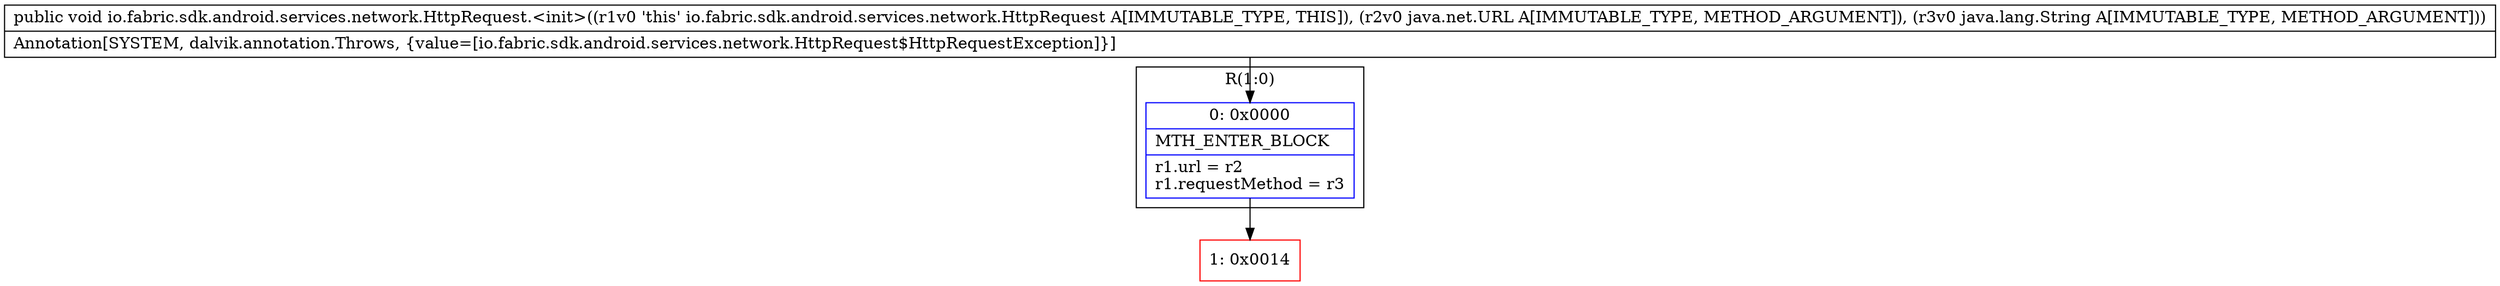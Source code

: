 digraph "CFG forio.fabric.sdk.android.services.network.HttpRequest.\<init\>(Ljava\/net\/URL;Ljava\/lang\/String;)V" {
subgraph cluster_Region_1449169547 {
label = "R(1:0)";
node [shape=record,color=blue];
Node_0 [shape=record,label="{0\:\ 0x0000|MTH_ENTER_BLOCK\l|r1.url = r2\lr1.requestMethod = r3\l}"];
}
Node_1 [shape=record,color=red,label="{1\:\ 0x0014}"];
MethodNode[shape=record,label="{public void io.fabric.sdk.android.services.network.HttpRequest.\<init\>((r1v0 'this' io.fabric.sdk.android.services.network.HttpRequest A[IMMUTABLE_TYPE, THIS]), (r2v0 java.net.URL A[IMMUTABLE_TYPE, METHOD_ARGUMENT]), (r3v0 java.lang.String A[IMMUTABLE_TYPE, METHOD_ARGUMENT]))  | Annotation[SYSTEM, dalvik.annotation.Throws, \{value=[io.fabric.sdk.android.services.network.HttpRequest$HttpRequestException]\}]\l}"];
MethodNode -> Node_0;
Node_0 -> Node_1;
}

